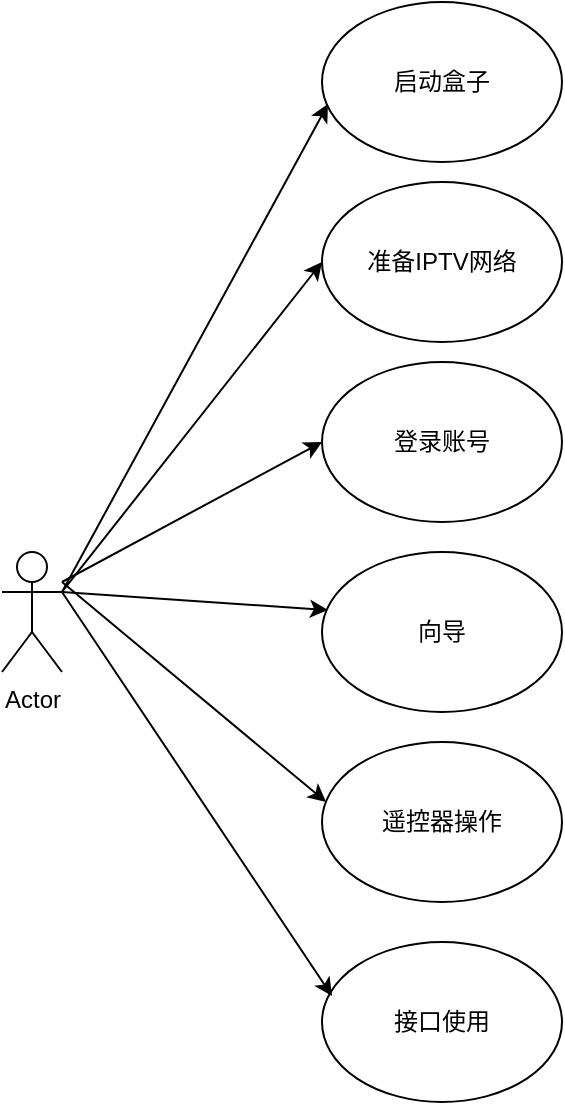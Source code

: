 <mxfile version="21.2.9" type="github">
  <diagram name="第 1 页" id="yR8hJOIgqaXVK5sdTmrM">
    <mxGraphModel dx="1372" dy="804" grid="1" gridSize="10" guides="1" tooltips="1" connect="1" arrows="1" fold="1" page="1" pageScale="1" pageWidth="827" pageHeight="1169" math="0" shadow="0">
      <root>
        <mxCell id="0" />
        <mxCell id="1" parent="0" />
        <mxCell id="07P-vj29-kJeaoqT7m6A-1" value="Actor" style="shape=umlActor;verticalLabelPosition=bottom;verticalAlign=top;html=1;outlineConnect=0;" vertex="1" parent="1">
          <mxGeometry x="130" y="555" width="30" height="60" as="geometry" />
        </mxCell>
        <mxCell id="07P-vj29-kJeaoqT7m6A-3" value="启动盒子" style="ellipse;whiteSpace=wrap;html=1;" vertex="1" parent="1">
          <mxGeometry x="290" y="280" width="120" height="80" as="geometry" />
        </mxCell>
        <mxCell id="07P-vj29-kJeaoqT7m6A-4" value="准备IPTV网络" style="ellipse;whiteSpace=wrap;html=1;" vertex="1" parent="1">
          <mxGeometry x="290" y="370" width="120" height="80" as="geometry" />
        </mxCell>
        <mxCell id="07P-vj29-kJeaoqT7m6A-5" value="登录账号" style="ellipse;whiteSpace=wrap;html=1;" vertex="1" parent="1">
          <mxGeometry x="290" y="460" width="120" height="80" as="geometry" />
        </mxCell>
        <mxCell id="07P-vj29-kJeaoqT7m6A-6" value="向导" style="ellipse;whiteSpace=wrap;html=1;" vertex="1" parent="1">
          <mxGeometry x="290" y="555" width="120" height="80" as="geometry" />
        </mxCell>
        <mxCell id="07P-vj29-kJeaoqT7m6A-7" value="遥控器操作" style="ellipse;whiteSpace=wrap;html=1;" vertex="1" parent="1">
          <mxGeometry x="290" y="650" width="120" height="80" as="geometry" />
        </mxCell>
        <mxCell id="07P-vj29-kJeaoqT7m6A-8" value="接口使用" style="ellipse;whiteSpace=wrap;html=1;" vertex="1" parent="1">
          <mxGeometry x="290" y="750" width="120" height="80" as="geometry" />
        </mxCell>
        <mxCell id="07P-vj29-kJeaoqT7m6A-12" value="" style="endArrow=classic;html=1;rounded=0;entryX=0.025;entryY=0.638;entryDx=0;entryDy=0;entryPerimeter=0;exitX=1;exitY=0.333;exitDx=0;exitDy=0;exitPerimeter=0;" edge="1" parent="1" source="07P-vj29-kJeaoqT7m6A-1" target="07P-vj29-kJeaoqT7m6A-3">
          <mxGeometry width="50" height="50" relative="1" as="geometry">
            <mxPoint x="160" y="580" as="sourcePoint" />
            <mxPoint x="210" y="530" as="targetPoint" />
          </mxGeometry>
        </mxCell>
        <mxCell id="07P-vj29-kJeaoqT7m6A-13" value="" style="endArrow=classic;html=1;rounded=0;entryX=0;entryY=0.5;entryDx=0;entryDy=0;exitX=1;exitY=0.333;exitDx=0;exitDy=0;exitPerimeter=0;" edge="1" parent="1" source="07P-vj29-kJeaoqT7m6A-1" target="07P-vj29-kJeaoqT7m6A-4">
          <mxGeometry width="50" height="50" relative="1" as="geometry">
            <mxPoint x="160" y="570" as="sourcePoint" />
            <mxPoint x="296" y="341" as="targetPoint" />
          </mxGeometry>
        </mxCell>
        <mxCell id="07P-vj29-kJeaoqT7m6A-14" value="" style="endArrow=classic;html=1;rounded=0;entryX=0;entryY=0.5;entryDx=0;entryDy=0;" edge="1" parent="1" target="07P-vj29-kJeaoqT7m6A-5">
          <mxGeometry width="50" height="50" relative="1" as="geometry">
            <mxPoint x="160" y="570" as="sourcePoint" />
            <mxPoint x="300" y="440" as="targetPoint" />
          </mxGeometry>
        </mxCell>
        <mxCell id="07P-vj29-kJeaoqT7m6A-15" value="" style="endArrow=classic;html=1;rounded=0;exitX=1;exitY=0.333;exitDx=0;exitDy=0;exitPerimeter=0;entryX=0.025;entryY=0.363;entryDx=0;entryDy=0;entryPerimeter=0;" edge="1" parent="1" source="07P-vj29-kJeaoqT7m6A-1" target="07P-vj29-kJeaoqT7m6A-6">
          <mxGeometry width="50" height="50" relative="1" as="geometry">
            <mxPoint x="200" y="579" as="sourcePoint" />
            <mxPoint x="270" y="580" as="targetPoint" />
          </mxGeometry>
        </mxCell>
        <mxCell id="07P-vj29-kJeaoqT7m6A-16" value="" style="endArrow=classic;html=1;rounded=0;entryX=0.017;entryY=0.375;entryDx=0;entryDy=0;entryPerimeter=0;" edge="1" parent="1" target="07P-vj29-kJeaoqT7m6A-7">
          <mxGeometry width="50" height="50" relative="1" as="geometry">
            <mxPoint x="160" y="570" as="sourcePoint" />
            <mxPoint x="299" y="634" as="targetPoint" />
          </mxGeometry>
        </mxCell>
        <mxCell id="07P-vj29-kJeaoqT7m6A-17" value="" style="endArrow=classic;html=1;rounded=0;exitX=1;exitY=0.333;exitDx=0;exitDy=0;exitPerimeter=0;entryX=0.042;entryY=0.338;entryDx=0;entryDy=0;entryPerimeter=0;" edge="1" parent="1" source="07P-vj29-kJeaoqT7m6A-1" target="07P-vj29-kJeaoqT7m6A-8">
          <mxGeometry width="50" height="50" relative="1" as="geometry">
            <mxPoint x="170" y="580" as="sourcePoint" />
            <mxPoint x="290" y="840" as="targetPoint" />
          </mxGeometry>
        </mxCell>
      </root>
    </mxGraphModel>
  </diagram>
</mxfile>
